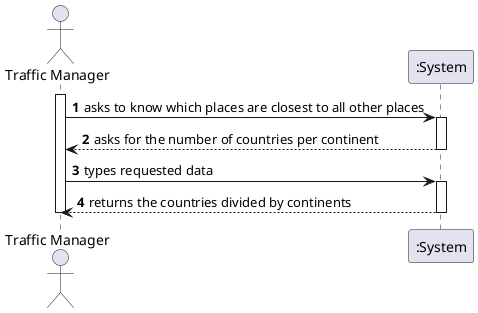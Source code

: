 @startuml
'https://plantuml.com/sequence-diagram

autonumber

actor "Traffic Manager" as TM

activate TM
TM -> ":System" : asks to know which places are closest to all other places

activate ":System"
":System" --> TM : asks for the number of countries per continent
deactivate ":System"

TM -> ":System" : types requested data

activate ":System"
":System" --> TM : returns the countries divided by continents
deactivate ":System"

deactivate TM

@enduml